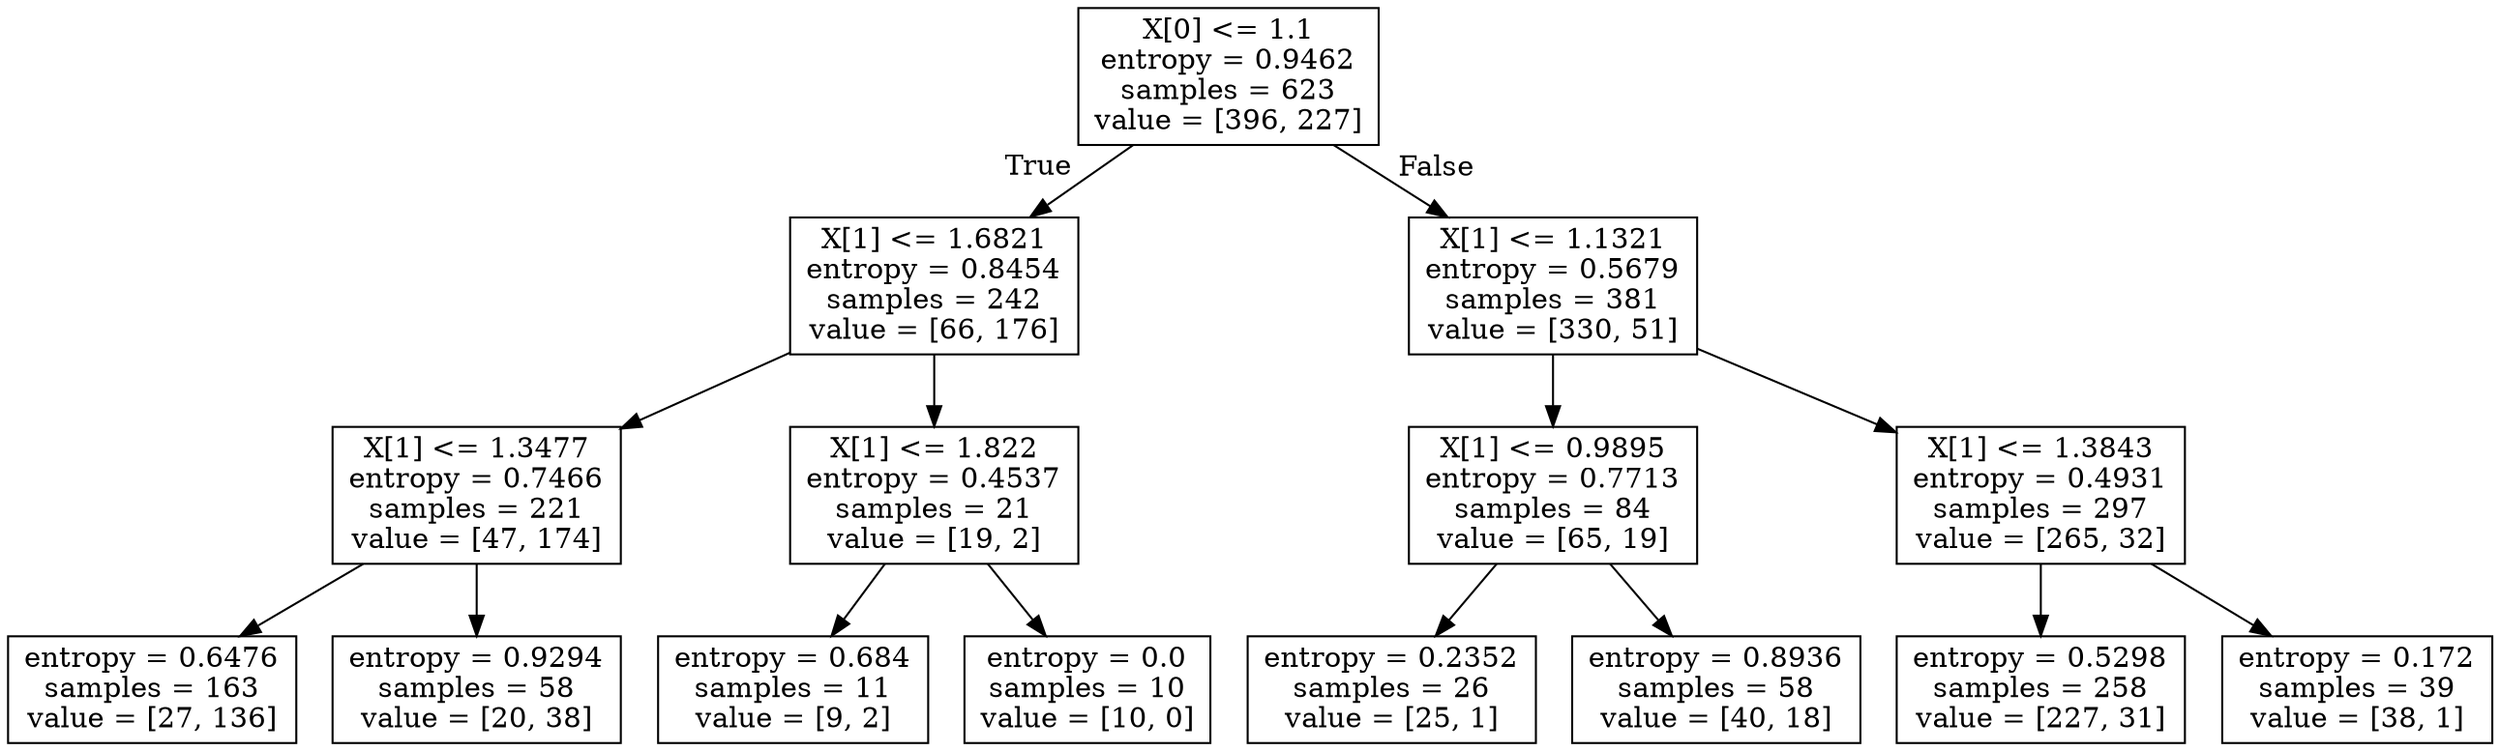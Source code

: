 digraph Tree {
node [shape=box] ;
0 [label="X[0] <= 1.1\nentropy = 0.9462\nsamples = 623\nvalue = [396, 227]"] ;
1 [label="X[1] <= 1.6821\nentropy = 0.8454\nsamples = 242\nvalue = [66, 176]"] ;
0 -> 1 [labeldistance=2.5, labelangle=45, headlabel="True"] ;
2 [label="X[1] <= 1.3477\nentropy = 0.7466\nsamples = 221\nvalue = [47, 174]"] ;
1 -> 2 ;
3 [label="entropy = 0.6476\nsamples = 163\nvalue = [27, 136]"] ;
2 -> 3 ;
4 [label="entropy = 0.9294\nsamples = 58\nvalue = [20, 38]"] ;
2 -> 4 ;
5 [label="X[1] <= 1.822\nentropy = 0.4537\nsamples = 21\nvalue = [19, 2]"] ;
1 -> 5 ;
6 [label="entropy = 0.684\nsamples = 11\nvalue = [9, 2]"] ;
5 -> 6 ;
7 [label="entropy = 0.0\nsamples = 10\nvalue = [10, 0]"] ;
5 -> 7 ;
8 [label="X[1] <= 1.1321\nentropy = 0.5679\nsamples = 381\nvalue = [330, 51]"] ;
0 -> 8 [labeldistance=2.5, labelangle=-45, headlabel="False"] ;
9 [label="X[1] <= 0.9895\nentropy = 0.7713\nsamples = 84\nvalue = [65, 19]"] ;
8 -> 9 ;
10 [label="entropy = 0.2352\nsamples = 26\nvalue = [25, 1]"] ;
9 -> 10 ;
11 [label="entropy = 0.8936\nsamples = 58\nvalue = [40, 18]"] ;
9 -> 11 ;
12 [label="X[1] <= 1.3843\nentropy = 0.4931\nsamples = 297\nvalue = [265, 32]"] ;
8 -> 12 ;
13 [label="entropy = 0.5298\nsamples = 258\nvalue = [227, 31]"] ;
12 -> 13 ;
14 [label="entropy = 0.172\nsamples = 39\nvalue = [38, 1]"] ;
12 -> 14 ;
}